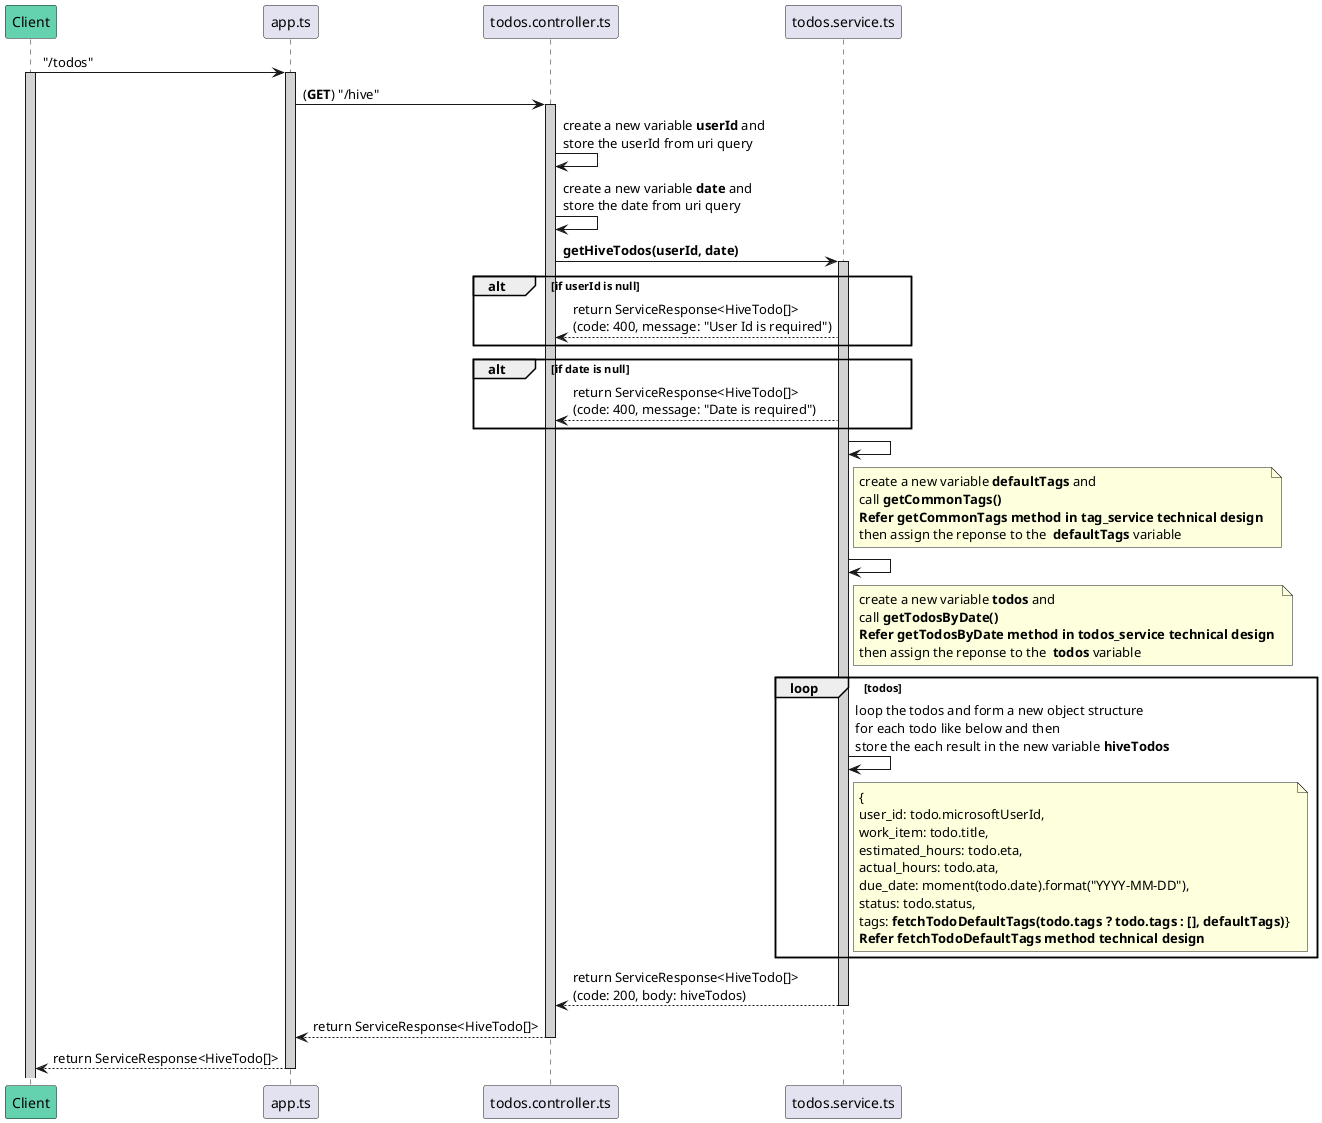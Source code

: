 @startuml getHiveTodos
participant Client #64D1AF
participant app.ts
participant todos.controller.ts
participant todos.service.ts

Client -> app.ts : "/todos"
activate Client #D3D3D3
activate app.ts #D3D3D3

app.ts -> todos.controller.ts : (**GET**) "/hive"
activate todos.controller.ts #D3D3D3

todos.controller.ts -> todos.controller.ts : create a new variable **userId** and \nstore the userId from uri query
todos.controller.ts -> todos.controller.ts : create a new variable **date** and \nstore the date from uri query
todos.controller.ts -> todos.service.ts : **getHiveTodos(userId, date)**
activate todos.service.ts #D3D3D3

alt if userId is null
    todos.controller.ts <-- todos.service.ts : return ServiceResponse<HiveTodo[]>\n(code: 400, message: "User Id is required")
end

alt if date is null
    todos.controller.ts <-- todos.service.ts : return ServiceResponse<HiveTodo[]>\n(code: 400, message: "Date is required")
end

todos.service.ts -> todos.service.ts
note right of todos.service.ts: create a new variable **defaultTags** and \ncall **getCommonTags()** \n**Refer getCommonTags method in tag_service technical design** \nthen assign the reponse to the  **defaultTags** variable

todos.service.ts -> todos.service.ts
note right of todos.service.ts: create a new variable **todos** and \ncall **getTodosByDate()** \n**Refer getTodosByDate method in todos_service technical design** \nthen assign the reponse to the  **todos** variable

loop todos
    todos.service.ts -> todos.service.ts: loop the todos and form a new object structure \nfor each todo like below and then\nstore the each result in the new variable **hiveTodos**
    note right of todos.service.ts:{ \nuser_id: todo.microsoftUserId, \nwork_item: todo.title, \nestimated_hours: todo.eta, \nactual_hours: todo.ata, \ndue_date: moment(todo.date).format("YYYY-MM-DD"), \nstatus: todo.status, \ntags: **fetchTodoDefaultTags(todo.tags ? todo.tags : [], defaultTags)**} \n**Refer fetchTodoDefaultTags method technical design**
end

todos.service.ts --> todos.controller.ts: return ServiceResponse<HiveTodo[]>\n(code: 200, body: hiveTodos)
deactivate todos.service.ts

app.ts <-- todos.controller.ts: return ServiceResponse<HiveTodo[]>
deactivate todos.controller.ts

Client <-- app.ts : return ServiceResponse<HiveTodo[]>
deactivate app.ts
@enduml
